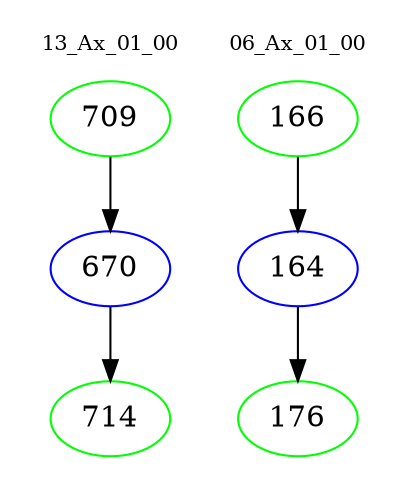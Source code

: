 digraph{
subgraph cluster_0 {
color = white
label = "13_Ax_01_00";
fontsize=10;
T0_709 [label="709", color="green"]
T0_709 -> T0_670 [color="black"]
T0_670 [label="670", color="blue"]
T0_670 -> T0_714 [color="black"]
T0_714 [label="714", color="green"]
}
subgraph cluster_1 {
color = white
label = "06_Ax_01_00";
fontsize=10;
T1_166 [label="166", color="green"]
T1_166 -> T1_164 [color="black"]
T1_164 [label="164", color="blue"]
T1_164 -> T1_176 [color="black"]
T1_176 [label="176", color="green"]
}
}
